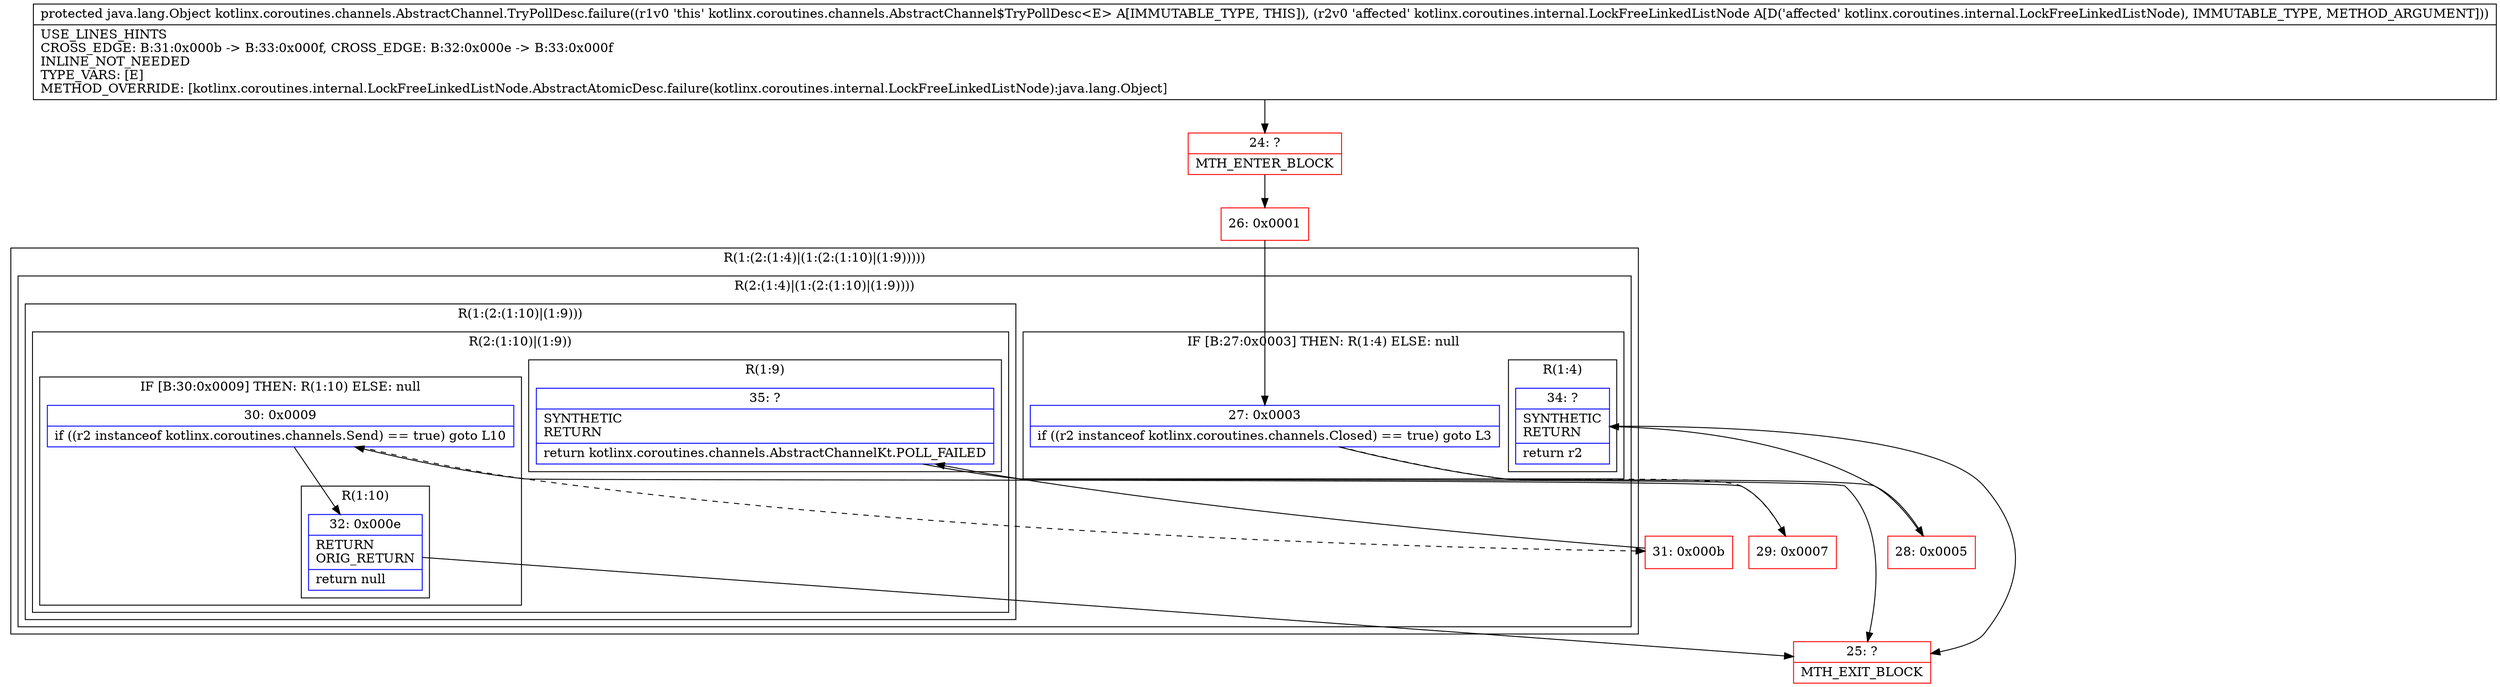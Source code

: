 digraph "CFG forkotlinx.coroutines.channels.AbstractChannel.TryPollDesc.failure(Lkotlinx\/coroutines\/internal\/LockFreeLinkedListNode;)Ljava\/lang\/Object;" {
subgraph cluster_Region_2018867341 {
label = "R(1:(2:(1:4)|(1:(2:(1:10)|(1:9)))))";
node [shape=record,color=blue];
subgraph cluster_Region_13850175 {
label = "R(2:(1:4)|(1:(2:(1:10)|(1:9))))";
node [shape=record,color=blue];
subgraph cluster_IfRegion_390344855 {
label = "IF [B:27:0x0003] THEN: R(1:4) ELSE: null";
node [shape=record,color=blue];
Node_27 [shape=record,label="{27\:\ 0x0003|if ((r2 instanceof kotlinx.coroutines.channels.Closed) == true) goto L3\l}"];
subgraph cluster_Region_1475676309 {
label = "R(1:4)";
node [shape=record,color=blue];
Node_34 [shape=record,label="{34\:\ ?|SYNTHETIC\lRETURN\l|return r2\l}"];
}
}
subgraph cluster_Region_79139830 {
label = "R(1:(2:(1:10)|(1:9)))";
node [shape=record,color=blue];
subgraph cluster_Region_516906993 {
label = "R(2:(1:10)|(1:9))";
node [shape=record,color=blue];
subgraph cluster_IfRegion_683217975 {
label = "IF [B:30:0x0009] THEN: R(1:10) ELSE: null";
node [shape=record,color=blue];
Node_30 [shape=record,label="{30\:\ 0x0009|if ((r2 instanceof kotlinx.coroutines.channels.Send) == true) goto L10\l}"];
subgraph cluster_Region_1467420693 {
label = "R(1:10)";
node [shape=record,color=blue];
Node_32 [shape=record,label="{32\:\ 0x000e|RETURN\lORIG_RETURN\l|return null\l}"];
}
}
subgraph cluster_Region_1877410094 {
label = "R(1:9)";
node [shape=record,color=blue];
Node_35 [shape=record,label="{35\:\ ?|SYNTHETIC\lRETURN\l|return kotlinx.coroutines.channels.AbstractChannelKt.POLL_FAILED\l}"];
}
}
}
}
}
Node_24 [shape=record,color=red,label="{24\:\ ?|MTH_ENTER_BLOCK\l}"];
Node_26 [shape=record,color=red,label="{26\:\ 0x0001}"];
Node_28 [shape=record,color=red,label="{28\:\ 0x0005}"];
Node_25 [shape=record,color=red,label="{25\:\ ?|MTH_EXIT_BLOCK\l}"];
Node_29 [shape=record,color=red,label="{29\:\ 0x0007}"];
Node_31 [shape=record,color=red,label="{31\:\ 0x000b}"];
MethodNode[shape=record,label="{protected java.lang.Object kotlinx.coroutines.channels.AbstractChannel.TryPollDesc.failure((r1v0 'this' kotlinx.coroutines.channels.AbstractChannel$TryPollDesc\<E\> A[IMMUTABLE_TYPE, THIS]), (r2v0 'affected' kotlinx.coroutines.internal.LockFreeLinkedListNode A[D('affected' kotlinx.coroutines.internal.LockFreeLinkedListNode), IMMUTABLE_TYPE, METHOD_ARGUMENT]))  | USE_LINES_HINTS\lCROSS_EDGE: B:31:0x000b \-\> B:33:0x000f, CROSS_EDGE: B:32:0x000e \-\> B:33:0x000f\lINLINE_NOT_NEEDED\lTYPE_VARS: [E]\lMETHOD_OVERRIDE: [kotlinx.coroutines.internal.LockFreeLinkedListNode.AbstractAtomicDesc.failure(kotlinx.coroutines.internal.LockFreeLinkedListNode):java.lang.Object]\l}"];
MethodNode -> Node_24;Node_27 -> Node_28;
Node_27 -> Node_29[style=dashed];
Node_34 -> Node_25;
Node_30 -> Node_31[style=dashed];
Node_30 -> Node_32;
Node_32 -> Node_25;
Node_35 -> Node_25;
Node_24 -> Node_26;
Node_26 -> Node_27;
Node_28 -> Node_34;
Node_29 -> Node_30;
Node_31 -> Node_35;
}

